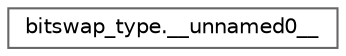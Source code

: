digraph "Graphical Class Hierarchy"
{
 // LATEX_PDF_SIZE
  bgcolor="transparent";
  edge [fontname=Helvetica,fontsize=10,labelfontname=Helvetica,labelfontsize=10];
  node [fontname=Helvetica,fontsize=10,shape=box,height=0.2,width=0.4];
  rankdir="LR";
  Node0 [id="Node000000",label="bitswap_type.__unnamed0__",height=0.2,width=0.4,color="grey40", fillcolor="white", style="filled",URL="$de/ded/bitswap_8h.html#dc/dfc/structbitswap__type_8____unnamed0____",tooltip=" "];
}
